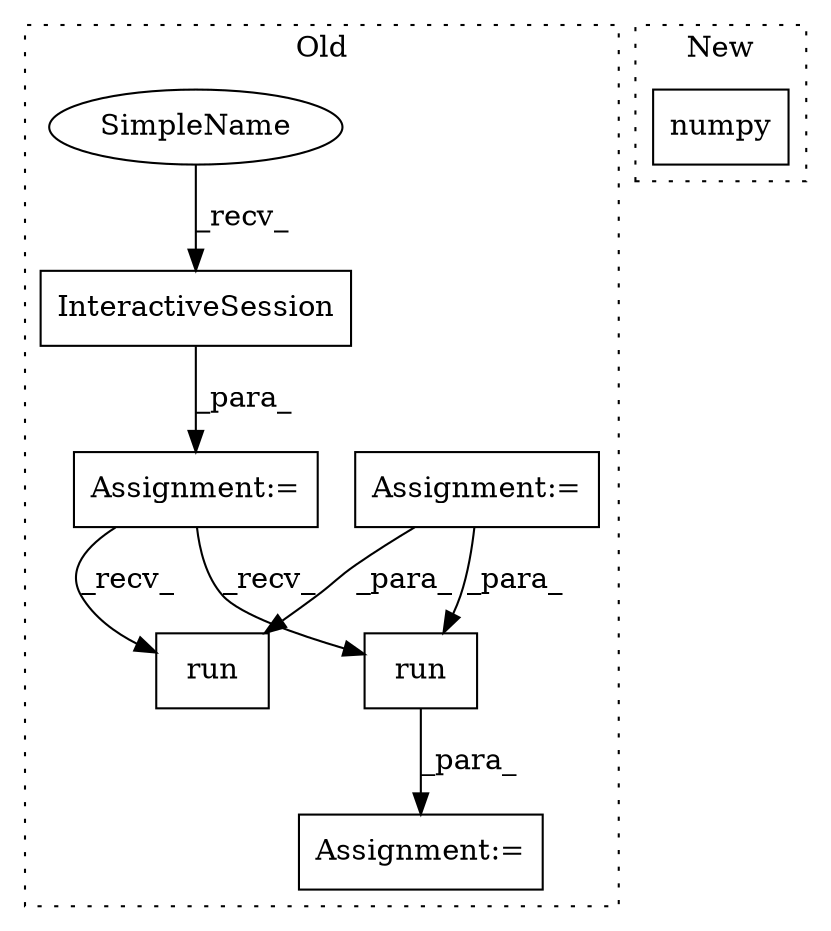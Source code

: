 digraph G {
subgraph cluster0 {
2 [label="InteractiveSession" a="32" s="646" l="20" shape="box"];
3 [label="run" a="32" s="1057,1092" l="4,1" shape="box"];
4 [label="Assignment:=" a="7" s="504" l="1" shape="box"];
5 [label="run" a="32" s="974,1009" l="4,1" shape="box"];
6 [label="Assignment:=" a="7" s="634" l="1" shape="box"];
7 [label="Assignment:=" a="7" s="968" l="1" shape="box"];
8 [label="SimpleName" a="42" s="635" l="10" shape="ellipse"];
label = "Old";
style="dotted";
}
subgraph cluster1 {
1 [label="numpy" a="32" s="736" l="7" shape="box"];
label = "New";
style="dotted";
}
2 -> 6 [label="_para_"];
4 -> 3 [label="_para_"];
4 -> 5 [label="_para_"];
5 -> 7 [label="_para_"];
6 -> 5 [label="_recv_"];
6 -> 3 [label="_recv_"];
8 -> 2 [label="_recv_"];
}